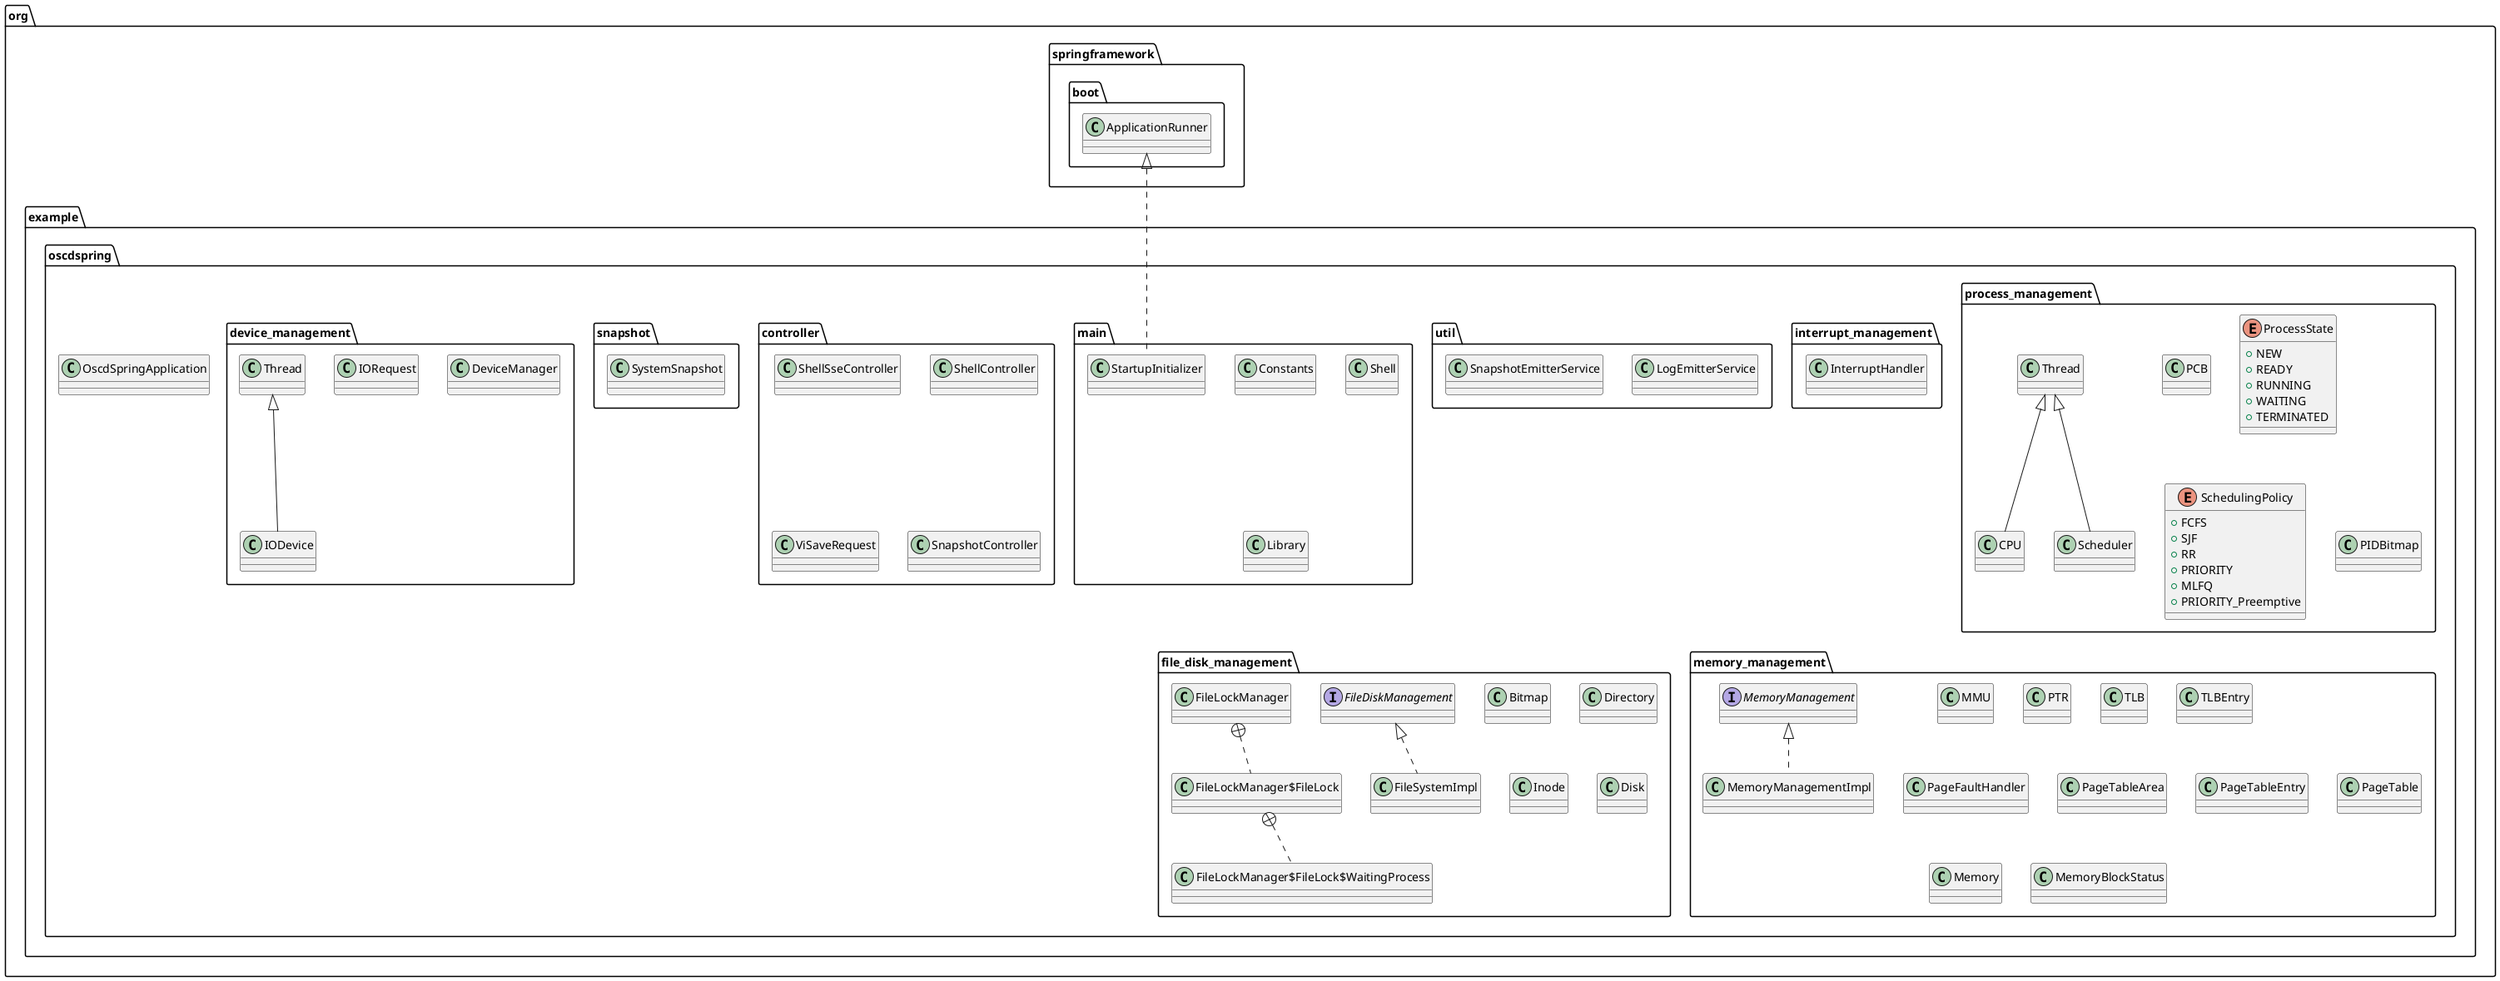 @startuml
class org.example.oscdspring.process_management.PCB {
}
class org.example.oscdspring.interrupt_management.InterruptHandler {
}
class org.example.oscdspring.util.LogEmitterService {
}
class org.example.oscdspring.main.StartupInitializer {
}
class org.example.oscdspring.controller.ShellSseController {
}
class org.example.oscdspring.memory_management.MMU {
}
class org.example.oscdspring.memory_management.PTR {
}
class org.example.oscdspring.memory_management.TLB {
}
class org.example.oscdspring.memory_management.TLBEntry {
}
class org.example.oscdspring.memory_management.PageFaultHandler {
}
class org.example.oscdspring.file_disk_management.FileSystemImpl {
}
class org.example.oscdspring.memory_management.PageTableArea {
}
class org.example.oscdspring.snapshot.SystemSnapshot {
}
class org.example.oscdspring.OscdSpringApplication {
}
enum org.example.oscdspring.process_management.ProcessState {
+  NEW
+  READY
+  RUNNING
+  WAITING
+  TERMINATED
}

class org.example.oscdspring.file_disk_management.Bitmap {
}
class org.example.oscdspring.controller.ShellController {
}
class org.example.oscdspring.controller.ViSaveRequest {
}
class org.example.oscdspring.file_disk_management.Directory {
}
class org.example.oscdspring.memory_management.MemoryManagementImpl {
}
class org.example.oscdspring.file_disk_management.Inode {
}
interface org.example.oscdspring.file_disk_management.FileDiskManagement {
}
class org.example.oscdspring.memory_management.PageTableEntry {
}
class org.example.oscdspring.file_disk_management.FileLockManager {
}
class org.example.oscdspring.file_disk_management.FileLockManager$FileLock {
}
class org.example.oscdspring.file_disk_management.FileLockManager$FileLock$WaitingProcess {
}
class org.example.oscdspring.file_disk_management.Disk {
}
class org.example.oscdspring.memory_management.PageTable {
}
class org.example.oscdspring.process_management.CPU {
}
class org.example.oscdspring.main.Constants {
}
class org.example.oscdspring.process_management.Scheduler {
}
enum org.example.oscdspring.process_management.SchedulingPolicy {
+  FCFS
+  SJF
+  RR
+  PRIORITY
+  MLFQ
+  PRIORITY_Preemptive
}

class org.example.oscdspring.controller.SnapshotController {
}
interface org.example.oscdspring.memory_management.MemoryManagement {
}
class org.example.oscdspring.util.SnapshotEmitterService {
}
class org.example.oscdspring.device_management.DeviceManager {
}
class org.example.oscdspring.device_management.IODevice {
}
class org.example.oscdspring.process_management.PIDBitmap {
}
class org.example.oscdspring.device_management.IORequest {
}
class org.example.oscdspring.memory_management.Memory {
}
class org.example.oscdspring.memory_management.MemoryBlockStatus {
}
class org.example.oscdspring.main.Shell {
}
class org.example.oscdspring.main.Library {
}


org.springframework.boot.ApplicationRunner <|.. org.example.oscdspring.main.StartupInitializer
org.example.oscdspring.file_disk_management.FileDiskManagement <|.. org.example.oscdspring.file_disk_management.FileSystemImpl
org.example.oscdspring.memory_management.MemoryManagement <|.. org.example.oscdspring.memory_management.MemoryManagementImpl
org.example.oscdspring.file_disk_management.FileLockManager +.. org.example.oscdspring.file_disk_management.FileLockManager$FileLock
org.example.oscdspring.file_disk_management.FileLockManager$FileLock +.. org.example.oscdspring.file_disk_management.FileLockManager$FileLock$WaitingProcess
org.example.oscdspring.process_management.Thread <|-- org.example.oscdspring.process_management.CPU
org.example.oscdspring.process_management.Thread <|-- org.example.oscdspring.process_management.Scheduler
org.example.oscdspring.device_management.Thread <|-- org.example.oscdspring.device_management.IODevice
@enduml